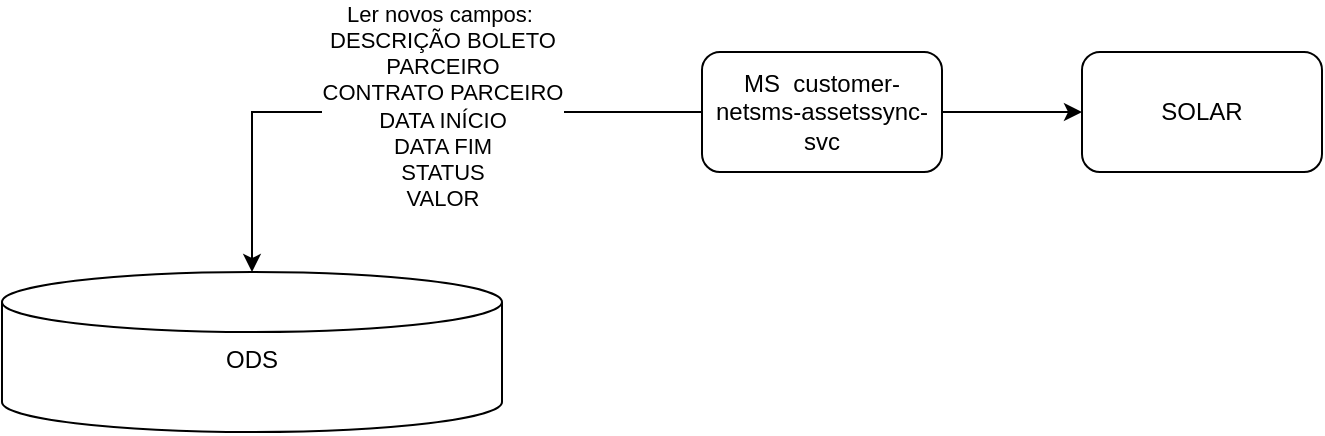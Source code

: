 <mxfile version="24.4.0" type="github">
  <diagram name="Página-1" id="d8rBECP_h64GZ1vk1dMh">
    <mxGraphModel dx="1050" dy="530" grid="1" gridSize="10" guides="1" tooltips="1" connect="1" arrows="1" fold="1" page="1" pageScale="1" pageWidth="827" pageHeight="1169" math="0" shadow="0">
      <root>
        <mxCell id="0" />
        <mxCell id="1" parent="0" />
        <mxCell id="OENSiATPbZI55zizup1Y-1" value="ODS" style="shape=cylinder3;whiteSpace=wrap;html=1;boundedLbl=1;backgroundOutline=1;size=15;verticalAlign=top;" vertex="1" parent="1">
          <mxGeometry x="150" y="190" width="250" height="80" as="geometry" />
        </mxCell>
        <mxCell id="OENSiATPbZI55zizup1Y-5" style="edgeStyle=orthogonalEdgeStyle;rounded=0;orthogonalLoop=1;jettySize=auto;html=1;entryX=0;entryY=0.5;entryDx=0;entryDy=0;" edge="1" parent="1" source="OENSiATPbZI55zizup1Y-2" target="OENSiATPbZI55zizup1Y-6">
          <mxGeometry relative="1" as="geometry">
            <mxPoint x="690" y="110" as="targetPoint" />
          </mxGeometry>
        </mxCell>
        <mxCell id="OENSiATPbZI55zizup1Y-2" value="MS&amp;nbsp;&lt;span dir=&quot;ltr&quot; class=&quot;ui-provider a b c d e f g h i j k l m n o p q r s t u v w x y z ab ac ae af ag ah ai aj ak&quot;&gt; customer-netsms-assetssync-svc&lt;/span&gt;" style="rounded=1;whiteSpace=wrap;html=1;" vertex="1" parent="1">
          <mxGeometry x="500" y="80" width="120" height="60" as="geometry" />
        </mxCell>
        <mxCell id="OENSiATPbZI55zizup1Y-3" style="edgeStyle=orthogonalEdgeStyle;rounded=0;orthogonalLoop=1;jettySize=auto;html=1;entryX=0.5;entryY=0;entryDx=0;entryDy=0;entryPerimeter=0;" edge="1" parent="1" source="OENSiATPbZI55zizup1Y-2" target="OENSiATPbZI55zizup1Y-1">
          <mxGeometry relative="1" as="geometry" />
        </mxCell>
        <mxCell id="OENSiATPbZI55zizup1Y-4" value="Ler novos campos:&amp;nbsp;&lt;div&gt;DESCRIÇÃO BOLETO&lt;br&gt;&lt;div&gt;&lt;div&gt;PARCEIRO​&lt;/div&gt;&lt;div&gt;CONTRATO PARCEIRO​&lt;/div&gt;&lt;div&gt;DATA INÍCIO​&lt;/div&gt;&lt;div&gt;DATA FIM​&lt;/div&gt;&lt;div&gt;STATUS​&lt;/div&gt;&lt;div&gt;VALOR​&lt;/div&gt;&lt;/div&gt;&lt;/div&gt;" style="edgeLabel;html=1;align=center;verticalAlign=middle;resizable=0;points=[];" vertex="1" connectable="0" parent="OENSiATPbZI55zizup1Y-3">
          <mxGeometry x="-0.146" y="-3" relative="1" as="geometry">
            <mxPoint as="offset" />
          </mxGeometry>
        </mxCell>
        <mxCell id="OENSiATPbZI55zizup1Y-6" value="SOLAR" style="rounded=1;whiteSpace=wrap;html=1;" vertex="1" parent="1">
          <mxGeometry x="690" y="80" width="120" height="60" as="geometry" />
        </mxCell>
      </root>
    </mxGraphModel>
  </diagram>
</mxfile>
